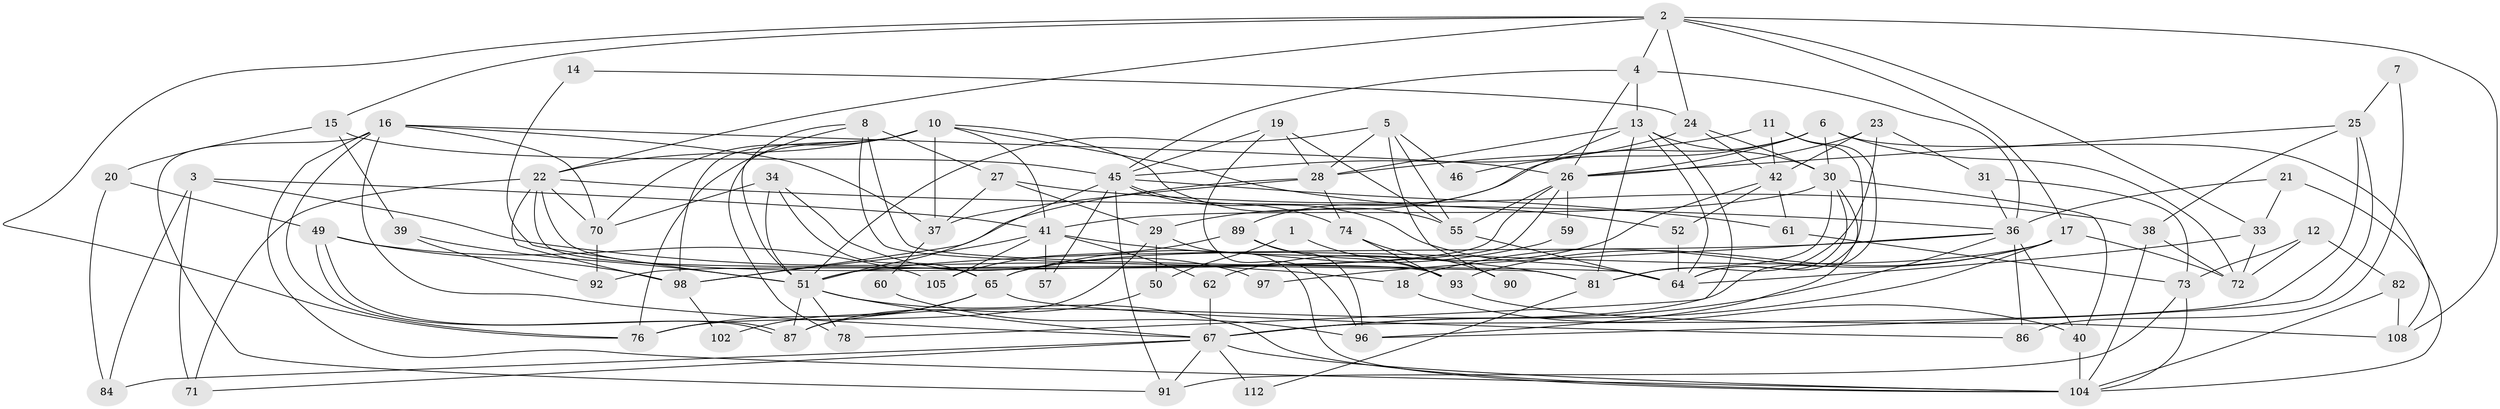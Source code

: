 // Generated by graph-tools (version 1.1) at 2025/24/03/03/25 07:24:03]
// undirected, 79 vertices, 188 edges
graph export_dot {
graph [start="1"]
  node [color=gray90,style=filled];
  1;
  2 [super="+9"];
  3;
  4 [super="+48"];
  5 [super="+106"];
  6 [super="+100"];
  7;
  8 [super="+69"];
  10 [super="+43"];
  11;
  12;
  13 [super="+47"];
  14;
  15;
  16 [super="+68"];
  17 [super="+99"];
  18;
  19;
  20;
  21;
  22 [super="+56"];
  23;
  24;
  25 [super="+32"];
  26 [super="+66"];
  27;
  28 [super="+113"];
  29 [super="+53"];
  30 [super="+94"];
  31;
  33 [super="+35"];
  34 [super="+101"];
  36 [super="+111"];
  37 [super="+44"];
  38;
  39;
  40;
  41 [super="+83"];
  42 [super="+88"];
  45 [super="+80"];
  46;
  49 [super="+58"];
  50;
  51 [super="+54"];
  52;
  55 [super="+63"];
  57;
  59;
  60;
  61;
  62;
  64 [super="+75"];
  65 [super="+107"];
  67 [super="+95"];
  70;
  71;
  72;
  73 [super="+79"];
  74;
  76 [super="+77"];
  78;
  81 [super="+85"];
  82;
  84;
  86;
  87;
  89;
  90;
  91 [super="+103"];
  92;
  93 [super="+114"];
  96 [super="+110"];
  97;
  98;
  102;
  104 [super="+109"];
  105;
  108;
  112;
  1 -- 50;
  1 -- 93;
  2 -- 4;
  2 -- 22;
  2 -- 76;
  2 -- 24;
  2 -- 108;
  2 -- 15;
  2 -- 33;
  2 -- 17;
  3 -- 18;
  3 -- 41;
  3 -- 71;
  3 -- 84;
  4 -- 36;
  4 -- 45;
  4 -- 26;
  4 -- 13;
  5 -- 90;
  5 -- 28;
  5 -- 51;
  5 -- 46;
  5 -- 55;
  6 -- 26;
  6 -- 46;
  6 -- 108;
  6 -- 72;
  6 -- 30;
  6 -- 29;
  7 -- 86;
  7 -- 25;
  8 -- 76;
  8 -- 64;
  8 -- 81;
  8 -- 27;
  8 -- 51;
  10 -- 41;
  10 -- 98;
  10 -- 52;
  10 -- 37;
  10 -- 22;
  10 -- 70;
  10 -- 78;
  10 -- 55;
  11 -- 64;
  11 -- 87;
  11 -- 42;
  11 -- 28;
  12 -- 82;
  12 -- 72;
  12 -- 73;
  13 -- 64;
  13 -- 89;
  13 -- 30;
  13 -- 78;
  13 -- 28;
  13 -- 81;
  14 -- 24;
  14 -- 51;
  15 -- 45;
  15 -- 20;
  15 -- 39;
  16 -- 70;
  16 -- 26;
  16 -- 67;
  16 -- 37;
  16 -- 104;
  16 -- 91;
  16 -- 76;
  17 -- 18;
  17 -- 65;
  17 -- 72;
  17 -- 67;
  17 -- 93;
  18 -- 40;
  19 -- 45;
  19 -- 28;
  19 -- 55;
  19 -- 96;
  20 -- 84;
  20 -- 49;
  21 -- 33;
  21 -- 36;
  21 -- 104;
  22 -- 65;
  22 -- 98;
  22 -- 36;
  22 -- 70;
  22 -- 71;
  22 -- 93;
  23 -- 31;
  23 -- 81;
  23 -- 42;
  23 -- 26;
  24 -- 42;
  24 -- 45;
  24 -- 30;
  25 -- 67;
  25 -- 26;
  25 -- 96;
  25 -- 38;
  26 -- 51;
  26 -- 59;
  26 -- 92;
  26 -- 55;
  27 -- 38;
  27 -- 37;
  27 -- 29;
  28 -- 98;
  28 -- 74;
  28 -- 37;
  29 -- 50;
  29 -- 104;
  29 -- 76;
  30 -- 64;
  30 -- 96;
  30 -- 40;
  30 -- 41;
  30 -- 81;
  31 -- 36;
  31 -- 73;
  33 -- 72;
  33 -- 64;
  34 -- 51;
  34 -- 65;
  34 -- 97;
  34 -- 70;
  36 -- 97;
  36 -- 86;
  36 -- 40;
  36 -- 67;
  36 -- 51;
  37 -- 60;
  38 -- 104;
  38 -- 72;
  39 -- 92;
  39 -- 51;
  40 -- 104;
  41 -- 62;
  41 -- 57;
  41 -- 105;
  41 -- 98;
  41 -- 81;
  42 -- 52;
  42 -- 61;
  42 -- 62;
  45 -- 61;
  45 -- 74;
  45 -- 64;
  45 -- 51;
  45 -- 57;
  45 -- 91;
  49 -- 87;
  49 -- 87;
  49 -- 105;
  49 -- 98;
  50 -- 87;
  51 -- 67;
  51 -- 104;
  51 -- 78;
  51 -- 87;
  52 -- 64;
  55 -- 64;
  59 -- 65;
  60 -- 96;
  61 -- 73;
  62 -- 67;
  65 -- 102;
  65 -- 86;
  65 -- 76;
  67 -- 71;
  67 -- 84;
  67 -- 112;
  67 -- 104;
  67 -- 91;
  70 -- 92;
  73 -- 91;
  73 -- 104;
  74 -- 90;
  74 -- 93;
  81 -- 112;
  82 -- 108;
  82 -- 104;
  89 -- 105;
  89 -- 96;
  89 -- 93;
  93 -- 108;
  98 -- 102;
}
